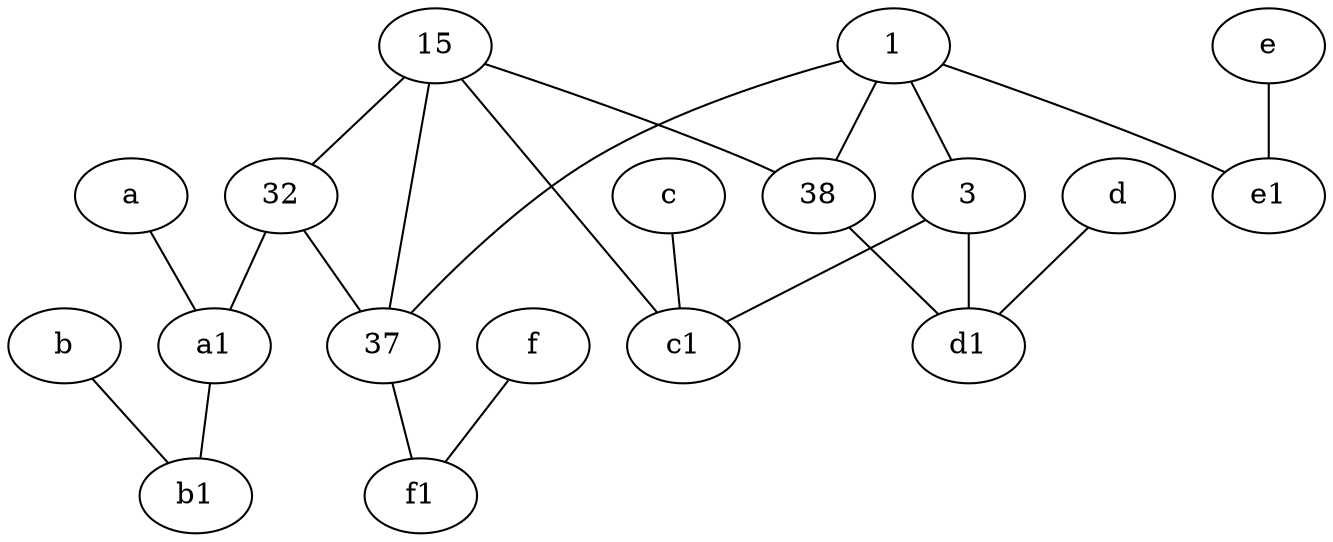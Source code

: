 graph {
	b1 [pos="9,4!"]
	15
	37
	c1 [pos="4.5,3!"]
	b [pos="10,4!"]
	d [pos="2,5!"]
	a1 [pos="8,3!"]
	d1 [pos="3,5!"]
	3
	e [pos="7,9!"]
	c [pos="4.5,2!"]
	e1 [pos="7,7!"]
	1
	f1 [pos="3,8!"]
	f [pos="3,9!"]
	32
	a [pos="8,2!"]
	38
	d -- d1
	1 -- e1
	15 -- c1
	a1 -- b1
	3 -- d1
	1 -- 38
	15 -- 32
	37 -- f1
	c -- c1
	e -- e1
	f -- f1
	3 -- c1
	1 -- 3
	15 -- 37
	b -- b1
	32 -- 37
	1 -- 37
	a -- a1
	32 -- a1
	38 -- d1
	15 -- 38
}
